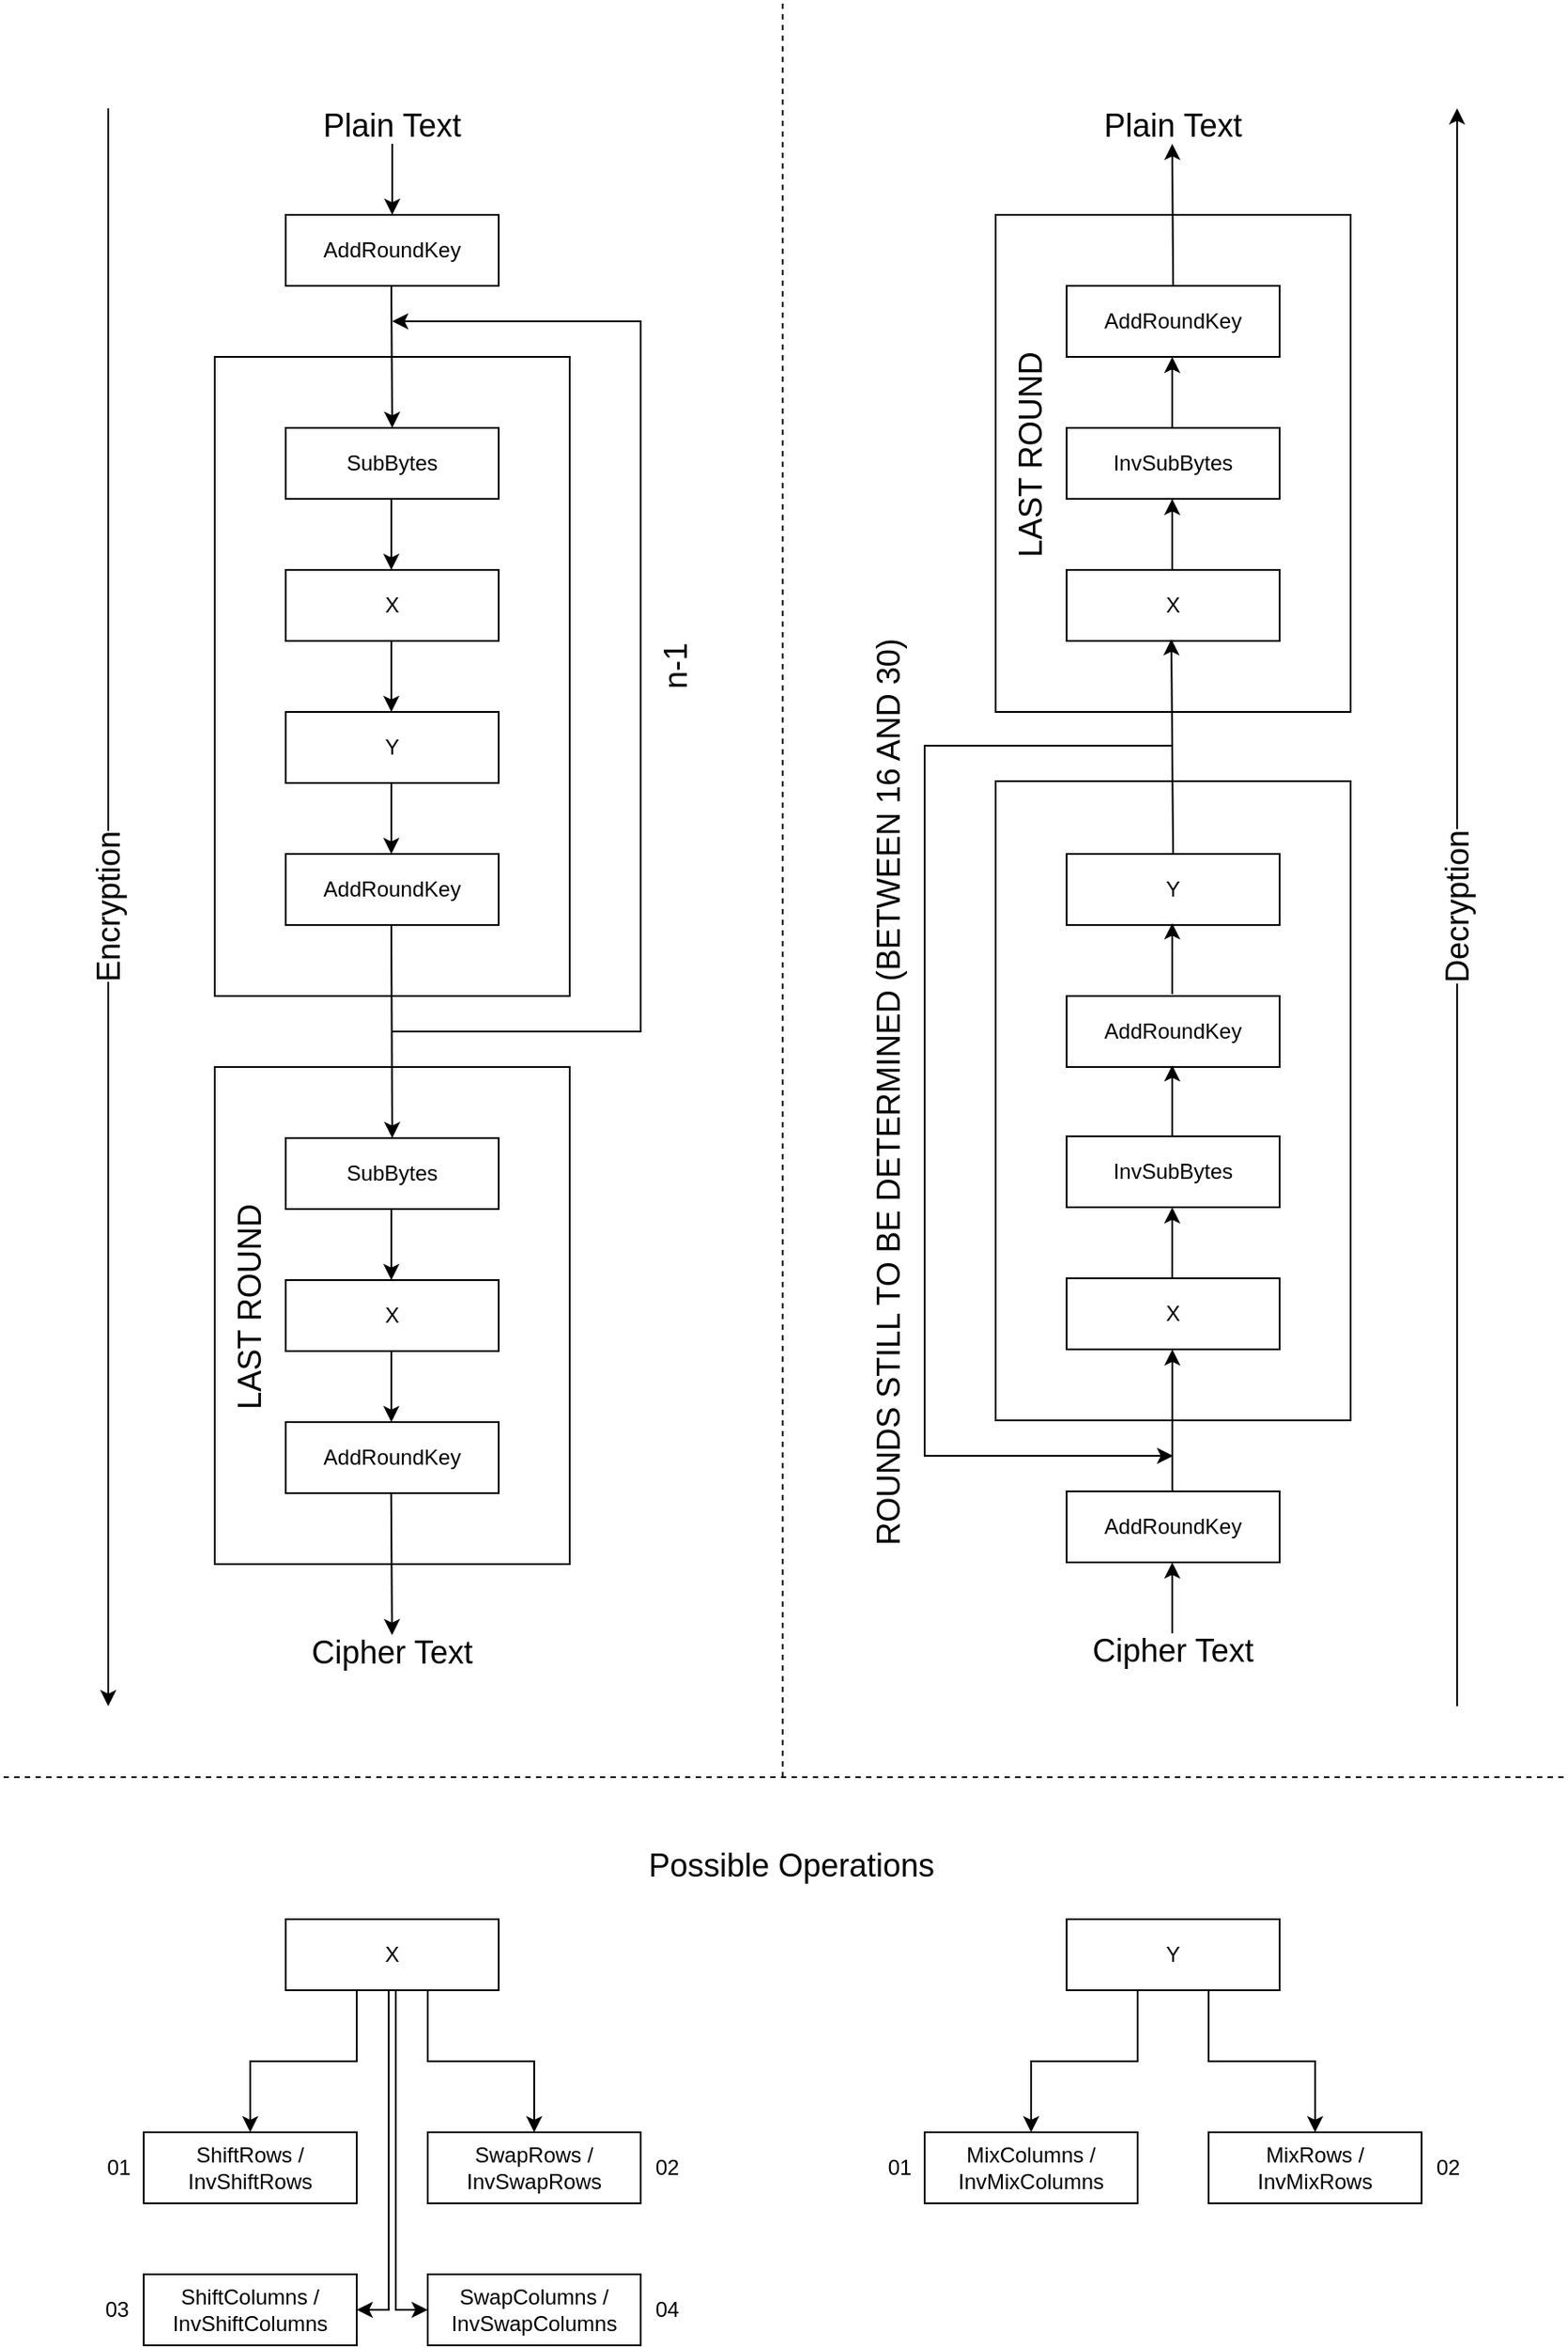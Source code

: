 <mxfile version="24.2.5" type="device">
  <diagram name="Page-1" id="R63N2cjpCU_-1Ry6ztQc">
    <mxGraphModel dx="1099" dy="828" grid="1" gridSize="10" guides="1" tooltips="1" connect="1" arrows="1" fold="1" page="1" pageScale="1" pageWidth="850" pageHeight="1100" math="0" shadow="0">
      <root>
        <mxCell id="0" />
        <mxCell id="1" parent="0" />
        <mxCell id="yrf01u52gIWf9P0iYSv2-2" value="" style="rounded=0;whiteSpace=wrap;html=1;" parent="1" vertex="1">
          <mxGeometry x="640" y="439" width="200" height="360" as="geometry" />
        </mxCell>
        <mxCell id="yrf01u52gIWf9P0iYSv2-3" value="" style="rounded=0;whiteSpace=wrap;html=1;" parent="1" vertex="1">
          <mxGeometry x="200" y="600" width="200" height="280" as="geometry" />
        </mxCell>
        <mxCell id="yrf01u52gIWf9P0iYSv2-4" value="" style="rounded=0;whiteSpace=wrap;html=1;" parent="1" vertex="1">
          <mxGeometry x="200" y="200" width="200" height="360" as="geometry" />
        </mxCell>
        <mxCell id="yrf01u52gIWf9P0iYSv2-5" value="AddRoundKey" style="rounded=0;whiteSpace=wrap;html=1;" parent="1" vertex="1">
          <mxGeometry x="240" y="120" width="120" height="40" as="geometry" />
        </mxCell>
        <mxCell id="yrf01u52gIWf9P0iYSv2-6" value="SubBytes" style="rounded=0;whiteSpace=wrap;html=1;" parent="1" vertex="1">
          <mxGeometry x="240" y="240" width="120" height="40" as="geometry" />
        </mxCell>
        <mxCell id="yrf01u52gIWf9P0iYSv2-7" value="X" style="rounded=0;whiteSpace=wrap;html=1;" parent="1" vertex="1">
          <mxGeometry x="240" y="320" width="120" height="40" as="geometry" />
        </mxCell>
        <mxCell id="yrf01u52gIWf9P0iYSv2-9" value="Y" style="rounded=0;whiteSpace=wrap;html=1;" parent="1" vertex="1">
          <mxGeometry x="240" y="400" width="120" height="40" as="geometry" />
        </mxCell>
        <mxCell id="yrf01u52gIWf9P0iYSv2-13" value="AddRoundKey" style="rounded=0;whiteSpace=wrap;html=1;" parent="1" vertex="1">
          <mxGeometry x="240" y="480" width="120" height="40" as="geometry" />
        </mxCell>
        <mxCell id="yrf01u52gIWf9P0iYSv2-14" value="SubBytes" style="rounded=0;whiteSpace=wrap;html=1;" parent="1" vertex="1">
          <mxGeometry x="240" y="640" width="120" height="40" as="geometry" />
        </mxCell>
        <mxCell id="yrf01u52gIWf9P0iYSv2-15" value="X" style="rounded=0;whiteSpace=wrap;html=1;" parent="1" vertex="1">
          <mxGeometry x="240" y="720" width="120" height="40" as="geometry" />
        </mxCell>
        <mxCell id="yrf01u52gIWf9P0iYSv2-19" value="AddRoundKey" style="rounded=0;whiteSpace=wrap;html=1;" parent="1" vertex="1">
          <mxGeometry x="240" y="800" width="120" height="40" as="geometry" />
        </mxCell>
        <mxCell id="yrf01u52gIWf9P0iYSv2-20" value="&lt;font style=&quot;font-size: 18px;&quot;&gt;Plain Text&lt;/font&gt;" style="text;html=1;strokeColor=none;fillColor=none;align=center;verticalAlign=middle;whiteSpace=wrap;rounded=0;" parent="1" vertex="1">
          <mxGeometry x="245" y="60" width="110" height="20" as="geometry" />
        </mxCell>
        <mxCell id="yrf01u52gIWf9P0iYSv2-21" value="" style="endArrow=classic;html=1;rounded=0;exitX=0.5;exitY=1;exitDx=0;exitDy=0;entryX=0.5;entryY=0;entryDx=0;entryDy=0;" parent="1" source="yrf01u52gIWf9P0iYSv2-20" target="yrf01u52gIWf9P0iYSv2-5" edge="1">
          <mxGeometry width="50" height="50" relative="1" as="geometry">
            <mxPoint x="410" y="160" as="sourcePoint" />
            <mxPoint x="460" y="110" as="targetPoint" />
          </mxGeometry>
        </mxCell>
        <mxCell id="yrf01u52gIWf9P0iYSv2-22" value="" style="endArrow=classic;html=1;rounded=0;exitX=0.5;exitY=1;exitDx=0;exitDy=0;entryX=0.5;entryY=0;entryDx=0;entryDy=0;" parent="1" target="yrf01u52gIWf9P0iYSv2-6" edge="1">
          <mxGeometry width="50" height="50" relative="1" as="geometry">
            <mxPoint x="299.5" y="160" as="sourcePoint" />
            <mxPoint x="299.5" y="200" as="targetPoint" />
          </mxGeometry>
        </mxCell>
        <mxCell id="yrf01u52gIWf9P0iYSv2-23" value="" style="endArrow=classic;html=1;rounded=0;exitX=0.5;exitY=1;exitDx=0;exitDy=0;entryX=0.5;entryY=0;entryDx=0;entryDy=0;" parent="1" edge="1">
          <mxGeometry width="50" height="50" relative="1" as="geometry">
            <mxPoint x="299.5" y="280" as="sourcePoint" />
            <mxPoint x="299.5" y="320" as="targetPoint" />
          </mxGeometry>
        </mxCell>
        <mxCell id="yrf01u52gIWf9P0iYSv2-24" value="" style="endArrow=classic;html=1;rounded=0;exitX=0.5;exitY=1;exitDx=0;exitDy=0;entryX=0.5;entryY=0;entryDx=0;entryDy=0;" parent="1" target="yrf01u52gIWf9P0iYSv2-14" edge="1">
          <mxGeometry width="50" height="50" relative="1" as="geometry">
            <mxPoint x="299.5" y="520" as="sourcePoint" />
            <mxPoint x="300" y="600" as="targetPoint" />
          </mxGeometry>
        </mxCell>
        <mxCell id="yrf01u52gIWf9P0iYSv2-25" value="" style="endArrow=classic;html=1;rounded=0;exitX=0.5;exitY=1;exitDx=0;exitDy=0;entryX=0.5;entryY=0;entryDx=0;entryDy=0;" parent="1" edge="1">
          <mxGeometry width="50" height="50" relative="1" as="geometry">
            <mxPoint x="299.5" y="360" as="sourcePoint" />
            <mxPoint x="299.5" y="400" as="targetPoint" />
          </mxGeometry>
        </mxCell>
        <mxCell id="yrf01u52gIWf9P0iYSv2-26" value="" style="endArrow=classic;html=1;rounded=0;exitX=0.5;exitY=1;exitDx=0;exitDy=0;entryX=0.5;entryY=0;entryDx=0;entryDy=0;" parent="1" edge="1">
          <mxGeometry width="50" height="50" relative="1" as="geometry">
            <mxPoint x="299.5" y="440" as="sourcePoint" />
            <mxPoint x="299.5" y="480" as="targetPoint" />
          </mxGeometry>
        </mxCell>
        <mxCell id="yrf01u52gIWf9P0iYSv2-31" value="" style="endArrow=classic;html=1;rounded=0;exitX=0.5;exitY=1;exitDx=0;exitDy=0;entryX=0.5;entryY=0;entryDx=0;entryDy=0;" parent="1" edge="1">
          <mxGeometry width="50" height="50" relative="1" as="geometry">
            <mxPoint x="299.5" y="680" as="sourcePoint" />
            <mxPoint x="299.5" y="720" as="targetPoint" />
          </mxGeometry>
        </mxCell>
        <mxCell id="yrf01u52gIWf9P0iYSv2-32" value="" style="endArrow=classic;html=1;rounded=0;exitX=0.5;exitY=1;exitDx=0;exitDy=0;entryX=0.5;entryY=0;entryDx=0;entryDy=0;" parent="1" edge="1">
          <mxGeometry width="50" height="50" relative="1" as="geometry">
            <mxPoint x="299.5" y="760" as="sourcePoint" />
            <mxPoint x="299.5" y="800" as="targetPoint" />
          </mxGeometry>
        </mxCell>
        <mxCell id="yrf01u52gIWf9P0iYSv2-36" value="" style="endArrow=classic;html=1;rounded=0;exitX=0.5;exitY=1;exitDx=0;exitDy=0;" parent="1" edge="1">
          <mxGeometry width="50" height="50" relative="1" as="geometry">
            <mxPoint x="299.41" y="840" as="sourcePoint" />
            <mxPoint x="299.91" y="920" as="targetPoint" />
          </mxGeometry>
        </mxCell>
        <mxCell id="yrf01u52gIWf9P0iYSv2-37" value="&lt;font style=&quot;font-size: 18px;&quot;&gt;Cipher Text&lt;/font&gt;" style="text;html=1;strokeColor=none;fillColor=none;align=center;verticalAlign=middle;whiteSpace=wrap;rounded=0;" parent="1" vertex="1">
          <mxGeometry x="250" y="920" width="100" height="20" as="geometry" />
        </mxCell>
        <mxCell id="yrf01u52gIWf9P0iYSv2-38" value="&lt;font style=&quot;font-size: 18px;&quot;&gt;LAST ROUND&lt;/font&gt;" style="text;html=1;strokeColor=none;fillColor=none;align=center;verticalAlign=middle;whiteSpace=wrap;rounded=0;rotation=-90;" parent="1" vertex="1">
          <mxGeometry x="160" y="720" width="120" height="30" as="geometry" />
        </mxCell>
        <mxCell id="yrf01u52gIWf9P0iYSv2-39" value="" style="endArrow=classic;html=1;rounded=0;" parent="1" edge="1">
          <mxGeometry width="50" height="50" relative="1" as="geometry">
            <mxPoint x="300" y="580" as="sourcePoint" />
            <mxPoint x="300" y="180" as="targetPoint" />
            <Array as="points">
              <mxPoint x="440" y="580" />
              <mxPoint x="440" y="180" />
            </Array>
          </mxGeometry>
        </mxCell>
        <mxCell id="yrf01u52gIWf9P0iYSv2-40" value="&lt;font style=&quot;font-size: 18px;&quot;&gt;n-1&lt;/font&gt;" style="text;html=1;strokeColor=none;fillColor=none;align=center;verticalAlign=middle;whiteSpace=wrap;rounded=0;rotation=-90;" parent="1" vertex="1">
          <mxGeometry x="140" y="359" width="640" height="30" as="geometry" />
        </mxCell>
        <mxCell id="yrf01u52gIWf9P0iYSv2-41" value="" style="endArrow=classic;html=1;rounded=0;" parent="1" edge="1">
          <mxGeometry relative="1" as="geometry">
            <mxPoint x="140" y="60" as="sourcePoint" />
            <mxPoint x="140" y="960" as="targetPoint" />
          </mxGeometry>
        </mxCell>
        <mxCell id="yrf01u52gIWf9P0iYSv2-42" value="&lt;font style=&quot;font-size: 18px;&quot;&gt;Encryption&lt;/font&gt;" style="edgeLabel;resizable=0;html=1;align=center;verticalAlign=middle;rotation=-90;" parent="yrf01u52gIWf9P0iYSv2-41" connectable="0" vertex="1">
          <mxGeometry relative="1" as="geometry" />
        </mxCell>
        <mxCell id="yrf01u52gIWf9P0iYSv2-43" value="" style="endArrow=none;dashed=1;html=1;rounded=0;" parent="1" edge="1">
          <mxGeometry width="50" height="50" relative="1" as="geometry">
            <mxPoint x="520" y="1000" as="sourcePoint" />
            <mxPoint x="520" as="targetPoint" />
          </mxGeometry>
        </mxCell>
        <mxCell id="yrf01u52gIWf9P0iYSv2-44" value="&lt;font style=&quot;font-size: 18px;&quot;&gt;Cipher Text&lt;/font&gt;" style="text;html=1;strokeColor=none;fillColor=none;align=center;verticalAlign=middle;whiteSpace=wrap;rounded=0;" parent="1" vertex="1">
          <mxGeometry x="690" y="919" width="100" height="20" as="geometry" />
        </mxCell>
        <mxCell id="yrf01u52gIWf9P0iYSv2-45" value="" style="endArrow=classic;html=1;rounded=0;exitX=0.5;exitY=0;exitDx=0;exitDy=0;entryX=0.5;entryY=0;entryDx=0;entryDy=0;" parent="1" edge="1">
          <mxGeometry width="50" height="50" relative="1" as="geometry">
            <mxPoint x="739.57" y="839" as="sourcePoint" />
            <mxPoint x="739.57" y="759" as="targetPoint" />
          </mxGeometry>
        </mxCell>
        <mxCell id="yrf01u52gIWf9P0iYSv2-46" value="AddRoundKey" style="rounded=0;whiteSpace=wrap;html=1;" parent="1" vertex="1">
          <mxGeometry x="680" y="560" width="120" height="40" as="geometry" />
        </mxCell>
        <mxCell id="yrf01u52gIWf9P0iYSv2-47" value="Y" style="rounded=0;whiteSpace=wrap;html=1;" parent="1" vertex="1">
          <mxGeometry x="680" y="480" width="120" height="40" as="geometry" />
        </mxCell>
        <mxCell id="yrf01u52gIWf9P0iYSv2-49" value="InvSubBytes" style="rounded=0;whiteSpace=wrap;html=1;" parent="1" vertex="1">
          <mxGeometry x="680" y="639" width="120" height="40" as="geometry" />
        </mxCell>
        <mxCell id="yrf01u52gIWf9P0iYSv2-50" value="X" style="rounded=0;whiteSpace=wrap;html=1;" parent="1" vertex="1">
          <mxGeometry x="680" y="719" width="120" height="40" as="geometry" />
        </mxCell>
        <mxCell id="yrf01u52gIWf9P0iYSv2-54" value="" style="endArrow=none;html=1;rounded=0;exitX=0.5;exitY=1;exitDx=0;exitDy=0;entryX=0.5;entryY=0;entryDx=0;entryDy=0;endFill=0;startArrow=classic;startFill=1;" parent="1" edge="1">
          <mxGeometry width="50" height="50" relative="1" as="geometry">
            <mxPoint x="739.5" y="519" as="sourcePoint" />
            <mxPoint x="739.5" y="559" as="targetPoint" />
          </mxGeometry>
        </mxCell>
        <mxCell id="yrf01u52gIWf9P0iYSv2-55" value="" style="endArrow=none;html=1;rounded=0;exitX=0.5;exitY=1;exitDx=0;exitDy=0;entryX=0.5;entryY=0;entryDx=0;entryDy=0;endFill=0;startArrow=classic;startFill=1;" parent="1" edge="1">
          <mxGeometry width="50" height="50" relative="1" as="geometry">
            <mxPoint x="739.5" y="599" as="sourcePoint" />
            <mxPoint x="739.5" y="639" as="targetPoint" />
          </mxGeometry>
        </mxCell>
        <mxCell id="yrf01u52gIWf9P0iYSv2-56" value="" style="endArrow=none;html=1;rounded=0;exitX=0.5;exitY=1;exitDx=0;exitDy=0;entryX=0.5;entryY=0;entryDx=0;entryDy=0;endFill=0;startArrow=classic;startFill=1;" parent="1" edge="1">
          <mxGeometry width="50" height="50" relative="1" as="geometry">
            <mxPoint x="739.5" y="679" as="sourcePoint" />
            <mxPoint x="739.5" y="719" as="targetPoint" />
          </mxGeometry>
        </mxCell>
        <mxCell id="yrf01u52gIWf9P0iYSv2-61" value="AddRoundKey" style="rounded=0;whiteSpace=wrap;html=1;" parent="1" vertex="1">
          <mxGeometry x="680" y="839" width="120" height="40" as="geometry" />
        </mxCell>
        <mxCell id="yrf01u52gIWf9P0iYSv2-62" value="" style="rounded=0;whiteSpace=wrap;html=1;" parent="1" vertex="1">
          <mxGeometry x="640" y="120" width="200" height="280" as="geometry" />
        </mxCell>
        <mxCell id="yrf01u52gIWf9P0iYSv2-63" value="AddRoundKey" style="rounded=0;whiteSpace=wrap;html=1;" parent="1" vertex="1">
          <mxGeometry x="680" y="160" width="120" height="40" as="geometry" />
        </mxCell>
        <mxCell id="yrf01u52gIWf9P0iYSv2-64" value="InvSubBytes" style="rounded=0;whiteSpace=wrap;html=1;" parent="1" vertex="1">
          <mxGeometry x="680" y="240" width="120" height="40" as="geometry" />
        </mxCell>
        <mxCell id="yrf01u52gIWf9P0iYSv2-65" value="X" style="rounded=0;whiteSpace=wrap;html=1;" parent="1" vertex="1">
          <mxGeometry x="680" y="320" width="120" height="40" as="geometry" />
        </mxCell>
        <mxCell id="yrf01u52gIWf9P0iYSv2-70" value="" style="endArrow=none;html=1;rounded=0;exitX=0.5;exitY=1;exitDx=0;exitDy=0;entryX=0.5;entryY=0;entryDx=0;entryDy=0;endFill=0;startArrow=classic;startFill=1;" parent="1" edge="1">
          <mxGeometry width="50" height="50" relative="1" as="geometry">
            <mxPoint x="739.5" y="200" as="sourcePoint" />
            <mxPoint x="739.5" y="240" as="targetPoint" />
          </mxGeometry>
        </mxCell>
        <mxCell id="yrf01u52gIWf9P0iYSv2-71" value="" style="endArrow=none;html=1;rounded=0;exitX=0.5;exitY=1;exitDx=0;exitDy=0;entryX=0.5;entryY=0;entryDx=0;entryDy=0;endFill=0;startArrow=classic;startFill=1;" parent="1" edge="1">
          <mxGeometry width="50" height="50" relative="1" as="geometry">
            <mxPoint x="739.5" y="280" as="sourcePoint" />
            <mxPoint x="739.5" y="320" as="targetPoint" />
          </mxGeometry>
        </mxCell>
        <mxCell id="yrf01u52gIWf9P0iYSv2-74" value="&lt;font style=&quot;font-size: 18px;&quot;&gt;LAST ROUND&lt;/font&gt;" style="text;html=1;strokeColor=none;fillColor=none;align=center;verticalAlign=middle;whiteSpace=wrap;rounded=0;rotation=-90;" parent="1" vertex="1">
          <mxGeometry x="600" y="240" width="120" height="30" as="geometry" />
        </mxCell>
        <mxCell id="yrf01u52gIWf9P0iYSv2-75" value="" style="endArrow=classic;html=1;rounded=0;entryX=0.5;entryY=0;entryDx=0;entryDy=0;exitX=0.5;exitY=0;exitDx=0;exitDy=0;" parent="1" source="yrf01u52gIWf9P0iYSv2-47" edge="1">
          <mxGeometry width="50" height="50" relative="1" as="geometry">
            <mxPoint x="739" y="439" as="sourcePoint" />
            <mxPoint x="739" y="359" as="targetPoint" />
          </mxGeometry>
        </mxCell>
        <mxCell id="yrf01u52gIWf9P0iYSv2-76" value="" style="endArrow=none;html=1;rounded=0;exitX=0.5;exitY=1;exitDx=0;exitDy=0;entryX=0.5;entryY=0;entryDx=0;entryDy=0;endFill=0;startArrow=classic;startFill=1;" parent="1" edge="1">
          <mxGeometry width="50" height="50" relative="1" as="geometry">
            <mxPoint x="739.52" y="879" as="sourcePoint" />
            <mxPoint x="739.52" y="919" as="targetPoint" />
          </mxGeometry>
        </mxCell>
        <mxCell id="yrf01u52gIWf9P0iYSv2-77" value="&lt;font style=&quot;font-size: 18px;&quot;&gt;Plain Text&lt;/font&gt;" style="text;html=1;strokeColor=none;fillColor=none;align=center;verticalAlign=middle;whiteSpace=wrap;rounded=0;" parent="1" vertex="1">
          <mxGeometry x="685" y="60" width="110" height="20" as="geometry" />
        </mxCell>
        <mxCell id="yrf01u52gIWf9P0iYSv2-78" value="" style="endArrow=classic;html=1;rounded=0;exitX=0.5;exitY=0;exitDx=0;exitDy=0;entryX=0.5;entryY=0;entryDx=0;entryDy=0;" parent="1" source="yrf01u52gIWf9P0iYSv2-63" edge="1">
          <mxGeometry width="50" height="50" relative="1" as="geometry">
            <mxPoint x="740.5" y="200" as="sourcePoint" />
            <mxPoint x="739.5" y="80" as="targetPoint" />
          </mxGeometry>
        </mxCell>
        <mxCell id="yrf01u52gIWf9P0iYSv2-79" value="" style="endArrow=none;html=1;rounded=0;endFill=0;startArrow=classic;startFill=1;" parent="1" edge="1">
          <mxGeometry relative="1" as="geometry">
            <mxPoint x="900" y="60" as="sourcePoint" />
            <mxPoint x="900" y="960" as="targetPoint" />
          </mxGeometry>
        </mxCell>
        <mxCell id="yrf01u52gIWf9P0iYSv2-80" value="&lt;div&gt;&lt;font style=&quot;font-size: 18px;&quot;&gt;Decryption&lt;/font&gt;&lt;/div&gt;" style="edgeLabel;resizable=0;html=1;align=center;verticalAlign=middle;rotation=-90;" parent="yrf01u52gIWf9P0iYSv2-79" connectable="0" vertex="1">
          <mxGeometry relative="1" as="geometry" />
        </mxCell>
        <mxCell id="yrf01u52gIWf9P0iYSv2-81" value="" style="endArrow=none;html=1;rounded=0;endFill=0;startArrow=classic;startFill=1;" parent="1" edge="1">
          <mxGeometry width="50" height="50" relative="1" as="geometry">
            <mxPoint x="740" y="819" as="sourcePoint" />
            <mxPoint x="740" y="419" as="targetPoint" />
            <Array as="points">
              <mxPoint x="600" y="819" />
              <mxPoint x="600" y="419" />
            </Array>
          </mxGeometry>
        </mxCell>
        <mxCell id="yrf01u52gIWf9P0iYSv2-82" value="&lt;font style=&quot;font-size: 18px;&quot;&gt;ROUNDS STILL TO BE DETERMINED (BETWEEN 16 AND 30)&lt;/font&gt;" style="text;html=1;strokeColor=none;fillColor=none;align=center;verticalAlign=middle;whiteSpace=wrap;rounded=0;rotation=-90;" parent="1" vertex="1">
          <mxGeometry x="260" y="599" width="640" height="30" as="geometry" />
        </mxCell>
        <mxCell id="yrf01u52gIWf9P0iYSv2-83" value="" style="endArrow=none;dashed=1;html=1;rounded=0;" parent="1" edge="1">
          <mxGeometry width="50" height="50" relative="1" as="geometry">
            <mxPoint x="960" y="1000" as="sourcePoint" />
            <mxPoint x="80" y="1000" as="targetPoint" />
          </mxGeometry>
        </mxCell>
        <mxCell id="yrf01u52gIWf9P0iYSv2-84" value="&lt;font style=&quot;font-size: 18px;&quot;&gt;Possible Operations&lt;/font&gt;" style="text;html=1;strokeColor=none;fillColor=none;align=center;verticalAlign=middle;whiteSpace=wrap;rounded=0;" parent="1" vertex="1">
          <mxGeometry x="440" y="1040" width="170" height="20" as="geometry" />
        </mxCell>
        <mxCell id="yrf01u52gIWf9P0iYSv2-85" value="X" style="rounded=0;whiteSpace=wrap;html=1;" parent="1" vertex="1">
          <mxGeometry x="240" y="1080" width="120" height="40" as="geometry" />
        </mxCell>
        <mxCell id="yrf01u52gIWf9P0iYSv2-86" value="MixColumns / InvMixColumns" style="rounded=0;whiteSpace=wrap;html=1;" parent="1" vertex="1">
          <mxGeometry x="600" y="1200" width="120" height="40" as="geometry" />
        </mxCell>
        <mxCell id="yrf01u52gIWf9P0iYSv2-87" value="Y" style="rounded=0;whiteSpace=wrap;html=1;" parent="1" vertex="1">
          <mxGeometry x="680" y="1080" width="120" height="40" as="geometry" />
        </mxCell>
        <mxCell id="yrf01u52gIWf9P0iYSv2-88" value="MixRows / InvMixRows" style="rounded=0;whiteSpace=wrap;html=1;" parent="1" vertex="1">
          <mxGeometry x="760" y="1200" width="120" height="40" as="geometry" />
        </mxCell>
        <mxCell id="yrf01u52gIWf9P0iYSv2-89" value="" style="endArrow=classic;html=1;rounded=0;entryX=0.5;entryY=0;entryDx=0;entryDy=0;exitX=0.25;exitY=1;exitDx=0;exitDy=0;" parent="1" target="yrf01u52gIWf9P0iYSv2-86" edge="1">
          <mxGeometry width="50" height="50" relative="1" as="geometry">
            <mxPoint x="720" y="1120" as="sourcePoint" />
            <mxPoint x="670" y="1200" as="targetPoint" />
            <Array as="points">
              <mxPoint x="720" y="1150" />
              <mxPoint x="720" y="1160" />
              <mxPoint x="660" y="1160" />
            </Array>
          </mxGeometry>
        </mxCell>
        <mxCell id="yrf01u52gIWf9P0iYSv2-90" value="" style="endArrow=classic;html=1;rounded=0;entryX=0.5;entryY=0;entryDx=0;entryDy=0;exitX=0.25;exitY=1;exitDx=0;exitDy=0;" parent="1" target="yrf01u52gIWf9P0iYSv2-88" edge="1">
          <mxGeometry width="50" height="50" relative="1" as="geometry">
            <mxPoint x="760" y="1120" as="sourcePoint" />
            <mxPoint x="710" y="1200" as="targetPoint" />
            <Array as="points">
              <mxPoint x="760" y="1150" />
              <mxPoint x="760" y="1160" />
              <mxPoint x="820" y="1160" />
            </Array>
          </mxGeometry>
        </mxCell>
        <mxCell id="yrf01u52gIWf9P0iYSv2-91" value="ShiftRows / InvShiftRows" style="rounded=0;whiteSpace=wrap;html=1;" parent="1" vertex="1">
          <mxGeometry x="160" y="1200" width="120" height="40" as="geometry" />
        </mxCell>
        <mxCell id="yrf01u52gIWf9P0iYSv2-92" value="ShiftColumns / InvShiftColumns" style="rounded=0;whiteSpace=wrap;html=1;" parent="1" vertex="1">
          <mxGeometry x="160" y="1280" width="120" height="40" as="geometry" />
        </mxCell>
        <mxCell id="yrf01u52gIWf9P0iYSv2-93" value="SwapColumns / InvSwapColumns" style="rounded=0;whiteSpace=wrap;html=1;" parent="1" vertex="1">
          <mxGeometry x="320" y="1280" width="120" height="40" as="geometry" />
        </mxCell>
        <mxCell id="yrf01u52gIWf9P0iYSv2-94" value="SwapRows / InvSwapRows" style="rounded=0;whiteSpace=wrap;html=1;" parent="1" vertex="1">
          <mxGeometry x="320" y="1200" width="120" height="40" as="geometry" />
        </mxCell>
        <mxCell id="yrf01u52gIWf9P0iYSv2-95" value="" style="endArrow=classic;html=1;rounded=0;entryX=0.5;entryY=0;entryDx=0;entryDy=0;exitX=0.25;exitY=1;exitDx=0;exitDy=0;" parent="1" edge="1">
          <mxGeometry width="50" height="50" relative="1" as="geometry">
            <mxPoint x="280" y="1120" as="sourcePoint" />
            <mxPoint x="220" y="1200" as="targetPoint" />
            <Array as="points">
              <mxPoint x="280" y="1150" />
              <mxPoint x="280" y="1160" />
              <mxPoint x="220" y="1160" />
            </Array>
          </mxGeometry>
        </mxCell>
        <mxCell id="yrf01u52gIWf9P0iYSv2-96" value="" style="endArrow=classic;html=1;rounded=0;entryX=0.5;entryY=0;entryDx=0;entryDy=0;exitX=0.25;exitY=1;exitDx=0;exitDy=0;" parent="1" edge="1">
          <mxGeometry width="50" height="50" relative="1" as="geometry">
            <mxPoint x="320" y="1120" as="sourcePoint" />
            <mxPoint x="380" y="1200" as="targetPoint" />
            <Array as="points">
              <mxPoint x="320" y="1150" />
              <mxPoint x="320" y="1160" />
              <mxPoint x="380" y="1160" />
            </Array>
          </mxGeometry>
        </mxCell>
        <mxCell id="yrf01u52gIWf9P0iYSv2-97" value="" style="endArrow=classic;html=1;rounded=0;exitX=0.5;exitY=1;exitDx=0;exitDy=0;" parent="1" edge="1">
          <mxGeometry width="50" height="50" relative="1" as="geometry">
            <mxPoint x="298" y="1120" as="sourcePoint" />
            <mxPoint x="280" y="1300" as="targetPoint" />
            <Array as="points">
              <mxPoint x="298" y="1300" />
            </Array>
          </mxGeometry>
        </mxCell>
        <mxCell id="yrf01u52gIWf9P0iYSv2-98" value="" style="endArrow=classic;html=1;rounded=0;exitX=0.5;exitY=1;exitDx=0;exitDy=0;" parent="1" edge="1">
          <mxGeometry width="50" height="50" relative="1" as="geometry">
            <mxPoint x="302" y="1120" as="sourcePoint" />
            <mxPoint x="320" y="1300" as="targetPoint" />
            <Array as="points">
              <mxPoint x="302" y="1300" />
            </Array>
          </mxGeometry>
        </mxCell>
        <mxCell id="Dmbqbab2QedPamlACnHR-1" value="01" style="text;html=1;align=center;verticalAlign=middle;whiteSpace=wrap;rounded=0;" parent="1" vertex="1">
          <mxGeometry x="556" y="1205" width="60" height="30" as="geometry" />
        </mxCell>
        <mxCell id="Dmbqbab2QedPamlACnHR-2" value="02" style="text;html=1;align=center;verticalAlign=middle;whiteSpace=wrap;rounded=0;" parent="1" vertex="1">
          <mxGeometry x="865" y="1205" width="60" height="30" as="geometry" />
        </mxCell>
        <mxCell id="Dmbqbab2QedPamlACnHR-3" value="01" style="text;html=1;align=center;verticalAlign=middle;whiteSpace=wrap;rounded=0;" parent="1" vertex="1">
          <mxGeometry x="116" y="1205" width="60" height="30" as="geometry" />
        </mxCell>
        <mxCell id="Dmbqbab2QedPamlACnHR-4" value="02" style="text;html=1;align=center;verticalAlign=middle;whiteSpace=wrap;rounded=0;" parent="1" vertex="1">
          <mxGeometry x="425" y="1205" width="60" height="30" as="geometry" />
        </mxCell>
        <mxCell id="Dmbqbab2QedPamlACnHR-5" value="03" style="text;html=1;align=center;verticalAlign=middle;whiteSpace=wrap;rounded=0;" parent="1" vertex="1">
          <mxGeometry x="115" y="1285" width="60" height="30" as="geometry" />
        </mxCell>
        <mxCell id="Dmbqbab2QedPamlACnHR-6" value="04" style="text;html=1;align=center;verticalAlign=middle;whiteSpace=wrap;rounded=0;" parent="1" vertex="1">
          <mxGeometry x="425" y="1285" width="60" height="30" as="geometry" />
        </mxCell>
      </root>
    </mxGraphModel>
  </diagram>
</mxfile>
